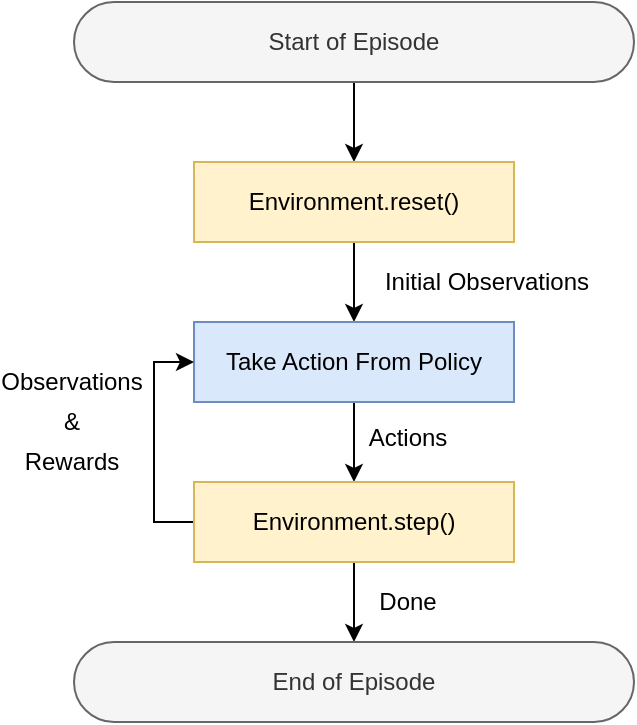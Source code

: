 <mxfile version="14.6.13" type="device"><diagram id="QnybRu88JulJYPhCPz8d" name="Page-1"><mxGraphModel dx="632" dy="470" grid="1" gridSize="10" guides="1" tooltips="1" connect="1" arrows="1" fold="1" page="1" pageScale="1" pageWidth="827" pageHeight="1169" math="0" shadow="0"><root><mxCell id="0"/><mxCell id="1" parent="0"/><mxCell id="ikSgZu1VqBJqSM1hYdBQ-42" style="edgeStyle=orthogonalEdgeStyle;rounded=0;orthogonalLoop=1;jettySize=auto;html=1;exitX=0.5;exitY=1;exitDx=0;exitDy=0;entryX=0.5;entryY=0;entryDx=0;entryDy=0;startArrow=none;startFill=0;endArrow=classic;endFill=1;" parent="1" source="ikSgZu1VqBJqSM1hYdBQ-40" target="ikSgZu1VqBJqSM1hYdBQ-41" edge="1"><mxGeometry relative="1" as="geometry"/></mxCell><mxCell id="ikSgZu1VqBJqSM1hYdBQ-40" value="Start of Episode" style="rounded=1;whiteSpace=wrap;html=1;arcSize=50;fillColor=#f5f5f5;strokeColor=#666666;fontColor=#333333;" parent="1" vertex="1"><mxGeometry x="80" y="600" width="280" height="40" as="geometry"/></mxCell><mxCell id="ikSgZu1VqBJqSM1hYdBQ-45" style="edgeStyle=orthogonalEdgeStyle;rounded=0;orthogonalLoop=1;jettySize=auto;html=1;exitX=0.5;exitY=1;exitDx=0;exitDy=0;entryX=0.5;entryY=0;entryDx=0;entryDy=0;startArrow=none;startFill=0;endArrow=classic;endFill=1;" parent="1" source="ikSgZu1VqBJqSM1hYdBQ-41" target="ikSgZu1VqBJqSM1hYdBQ-44" edge="1"><mxGeometry relative="1" as="geometry"/></mxCell><mxCell id="ikSgZu1VqBJqSM1hYdBQ-41" value="Environment.reset()" style="rounded=0;whiteSpace=wrap;html=1;fillColor=#fff2cc;strokeColor=#d6b656;" parent="1" vertex="1"><mxGeometry x="140" y="680" width="160" height="40" as="geometry"/></mxCell><mxCell id="ikSgZu1VqBJqSM1hYdBQ-48" style="edgeStyle=orthogonalEdgeStyle;rounded=0;orthogonalLoop=1;jettySize=auto;html=1;exitX=0.5;exitY=1;exitDx=0;exitDy=0;entryX=0.5;entryY=0;entryDx=0;entryDy=0;startArrow=none;startFill=0;endArrow=classic;endFill=1;" parent="1" source="ikSgZu1VqBJqSM1hYdBQ-44" target="ikSgZu1VqBJqSM1hYdBQ-47" edge="1"><mxGeometry relative="1" as="geometry"/></mxCell><mxCell id="ikSgZu1VqBJqSM1hYdBQ-44" value="Take Action From Policy" style="rounded=0;whiteSpace=wrap;html=1;fillColor=#dae8fc;strokeColor=#6c8ebf;" parent="1" vertex="1"><mxGeometry x="140" y="760" width="160" height="40" as="geometry"/></mxCell><mxCell id="ikSgZu1VqBJqSM1hYdBQ-46" value="Initial Observations" style="text;html=1;strokeColor=none;fillColor=none;align=center;verticalAlign=middle;whiteSpace=wrap;rounded=0;" parent="1" vertex="1"><mxGeometry x="233" y="730" width="107" height="20" as="geometry"/></mxCell><mxCell id="ikSgZu1VqBJqSM1hYdBQ-50" style="edgeStyle=orthogonalEdgeStyle;rounded=0;orthogonalLoop=1;jettySize=auto;html=1;exitX=0;exitY=0.5;exitDx=0;exitDy=0;entryX=0;entryY=0.5;entryDx=0;entryDy=0;startArrow=none;startFill=0;endArrow=classic;endFill=1;" parent="1" source="ikSgZu1VqBJqSM1hYdBQ-47" target="ikSgZu1VqBJqSM1hYdBQ-44" edge="1"><mxGeometry relative="1" as="geometry"/></mxCell><mxCell id="rfakyScU8nn2jB4eRB7r-4" style="edgeStyle=orthogonalEdgeStyle;rounded=0;orthogonalLoop=1;jettySize=auto;html=1;exitX=0.5;exitY=1;exitDx=0;exitDy=0;entryX=0.5;entryY=0;entryDx=0;entryDy=0;" edge="1" parent="1" source="ikSgZu1VqBJqSM1hYdBQ-47" target="ikSgZu1VqBJqSM1hYdBQ-59"><mxGeometry relative="1" as="geometry"/></mxCell><mxCell id="ikSgZu1VqBJqSM1hYdBQ-47" value="Environment.step()" style="rounded=0;whiteSpace=wrap;html=1;fillColor=#fff2cc;strokeColor=#d6b656;" parent="1" vertex="1"><mxGeometry x="140" y="840" width="160" height="40" as="geometry"/></mxCell><mxCell id="ikSgZu1VqBJqSM1hYdBQ-49" value="Actions" style="text;html=1;strokeColor=none;fillColor=none;align=center;verticalAlign=middle;whiteSpace=wrap;rounded=0;" parent="1" vertex="1"><mxGeometry x="212" y="808" width="70" height="20" as="geometry"/></mxCell><mxCell id="ikSgZu1VqBJqSM1hYdBQ-59" value="End of Episode" style="rounded=1;whiteSpace=wrap;html=1;arcSize=50;fillColor=#f5f5f5;strokeColor=#666666;fontColor=#333333;" parent="1" vertex="1"><mxGeometry x="80" y="920" width="280" height="40" as="geometry"/></mxCell><mxCell id="rfakyScU8nn2jB4eRB7r-1" value="Observations" style="text;html=1;strokeColor=none;fillColor=none;align=center;verticalAlign=middle;whiteSpace=wrap;rounded=0;" vertex="1" parent="1"><mxGeometry x="44" y="780" width="70" height="20" as="geometry"/></mxCell><mxCell id="rfakyScU8nn2jB4eRB7r-2" value="&amp;amp;" style="text;html=1;strokeColor=none;fillColor=none;align=center;verticalAlign=middle;whiteSpace=wrap;rounded=0;" vertex="1" parent="1"><mxGeometry x="44" y="800" width="70" height="20" as="geometry"/></mxCell><mxCell id="rfakyScU8nn2jB4eRB7r-3" value="Rewards" style="text;html=1;strokeColor=none;fillColor=none;align=center;verticalAlign=middle;whiteSpace=wrap;rounded=0;" vertex="1" parent="1"><mxGeometry x="44" y="820" width="70" height="20" as="geometry"/></mxCell><mxCell id="rfakyScU8nn2jB4eRB7r-5" value="Done" style="text;html=1;strokeColor=none;fillColor=none;align=center;verticalAlign=middle;whiteSpace=wrap;rounded=0;" vertex="1" parent="1"><mxGeometry x="212" y="890" width="70" height="20" as="geometry"/></mxCell></root></mxGraphModel></diagram></mxfile>
